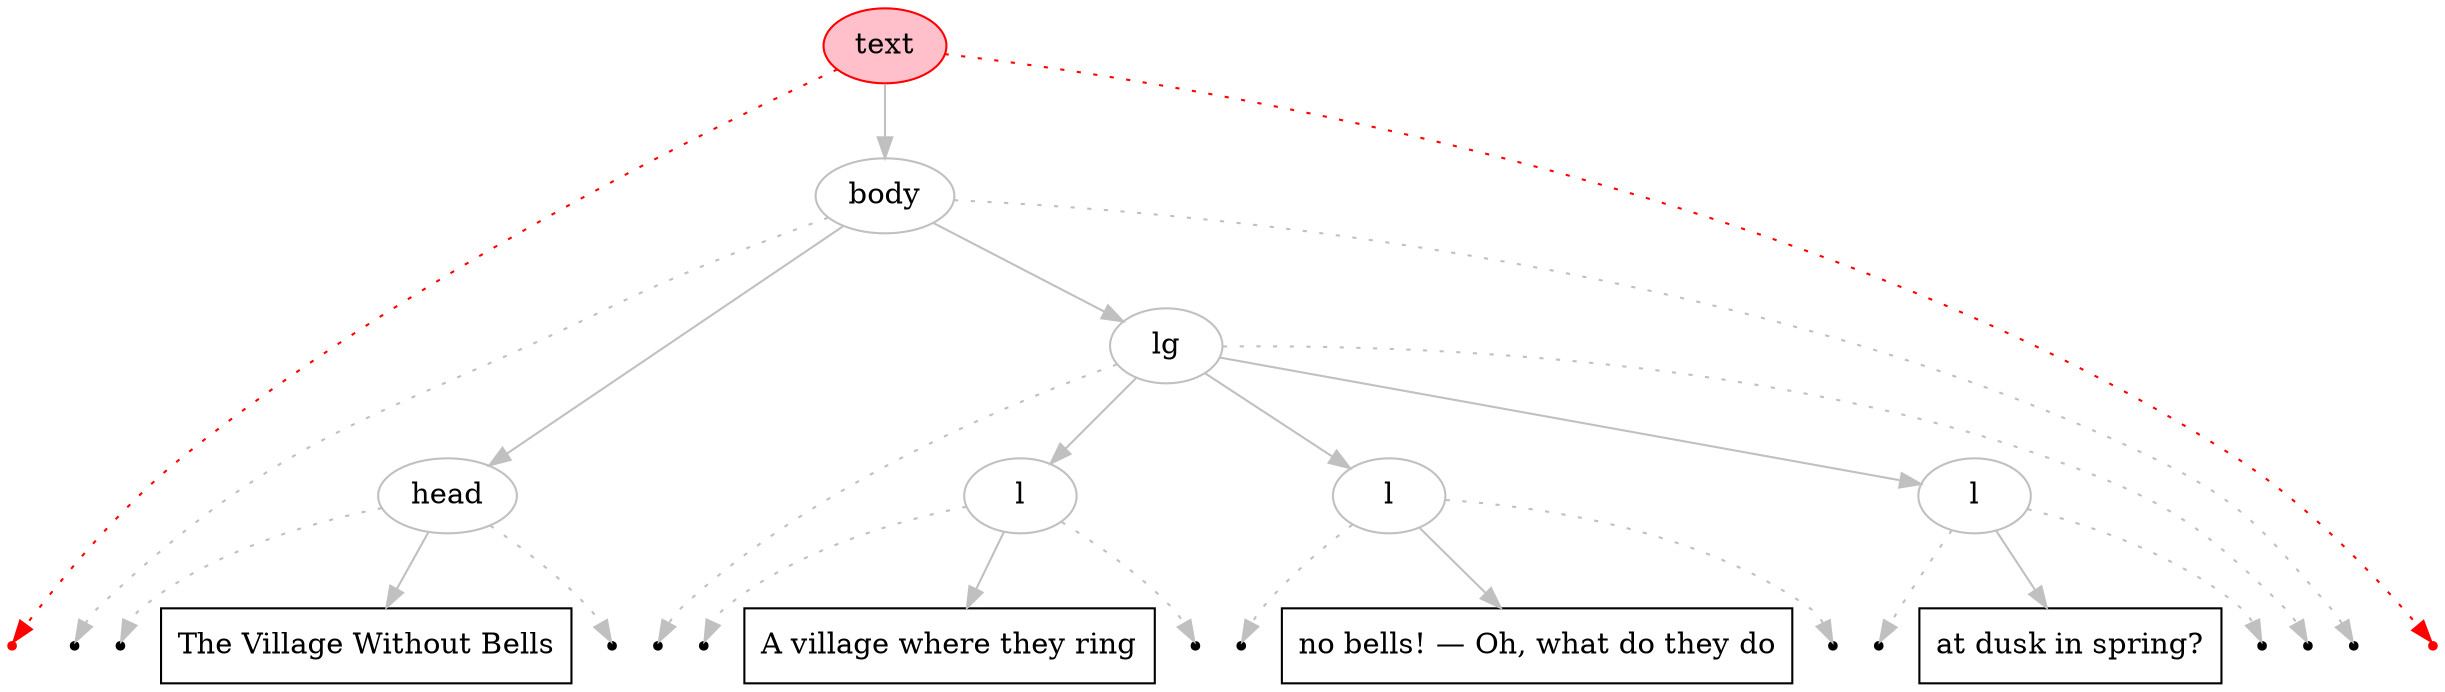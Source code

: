 digraph { 
  node [ordering=out]; 
  subgraph { 
    rank=same; 
start_text_10 [label="text\nstart", shape=point, color=red];
end_text_10 [label="text\nend", shape=point, color=red];
start_body_10 [label="body\nstart", shape=point, color=black];
end_body_10 [label="body\nend", shape=point, color=black];
start_head_10 [label="head\nstart", shape=point, color=black];
end_head_10 [label="head\nend", shape=point, color=black];
pcd7 [shape=box, label="The Village Without Bells"];
start_lg_11 [label="lg\nstart", shape=point, color=black];
end_lg_11 [label="lg\nend", shape=point, color=black];
start_l_11 [label="l\nstart", shape=point, color=black];
end_l_11 [label="l\nend", shape=point, color=black];
pcd8 [shape=box, label="A village where they ring"];
start_l_12 [label="l\nstart", shape=point, color=black];
end_l_12 [label="l\nend", shape=point, color=black];
pcd9 [shape=box, label="no bells! — Oh, what do they do"];
start_l_13 [label="l\nstart", shape=point, color=black];
end_l_13 [label="l\nend", shape=point, color=black];
pcd10 [shape=box, label="at dusk in spring?"];
  } 

text_10 [label=text, color=red, shape=oval, style=filled, fillcolor=pink]; 
body_10 [label=body, color=gray, shape=oval]; 
head_10 [label=head, color=gray, shape=oval]; 
lg_11 [label=lg, color=gray, shape=oval]; 
l_11 [label=l, color=gray, shape=oval]; 
l_12 [label=l, color=gray, shape=oval]; 
l_13 [label=l, color=gray, shape=oval]; 

text_10 -> start_text_10 [color=red, style=dotted];
text_10 -> body_10 [color=gray];
text_10 -> end_text_10 [color=red, style=dotted];
body_10 -> start_body_10 [color=gray, style=dotted];
body_10 -> head_10 [color=gray];
body_10 -> lg_11 [color=gray];
body_10 -> end_body_10 [color=gray, style=dotted];
head_10 -> start_head_10 [color=gray, style=dotted];
head_10 -> pcd7 [color=gray];
head_10 -> end_head_10 [color=gray, style=dotted];
lg_11 -> start_lg_11 [color=gray, style=dotted];
lg_11 -> l_11 [color=gray];
lg_11 -> l_12 [color=gray];
lg_11 -> l_13 [color=gray];
lg_11 -> end_lg_11 [color=gray, style=dotted];
l_11 -> start_l_11 [color=gray, style=dotted];
l_11 -> pcd8 [color=gray];
l_11 -> end_l_11 [color=gray, style=dotted];
l_12 -> start_l_12 [color=gray, style=dotted];
l_12 -> pcd9 [color=gray];
l_12 -> end_l_12 [color=gray, style=dotted];
l_13 -> start_l_13 [color=gray, style=dotted];
l_13 -> pcd10 [color=gray];
l_13 -> end_l_13 [color=gray, style=dotted];
}

